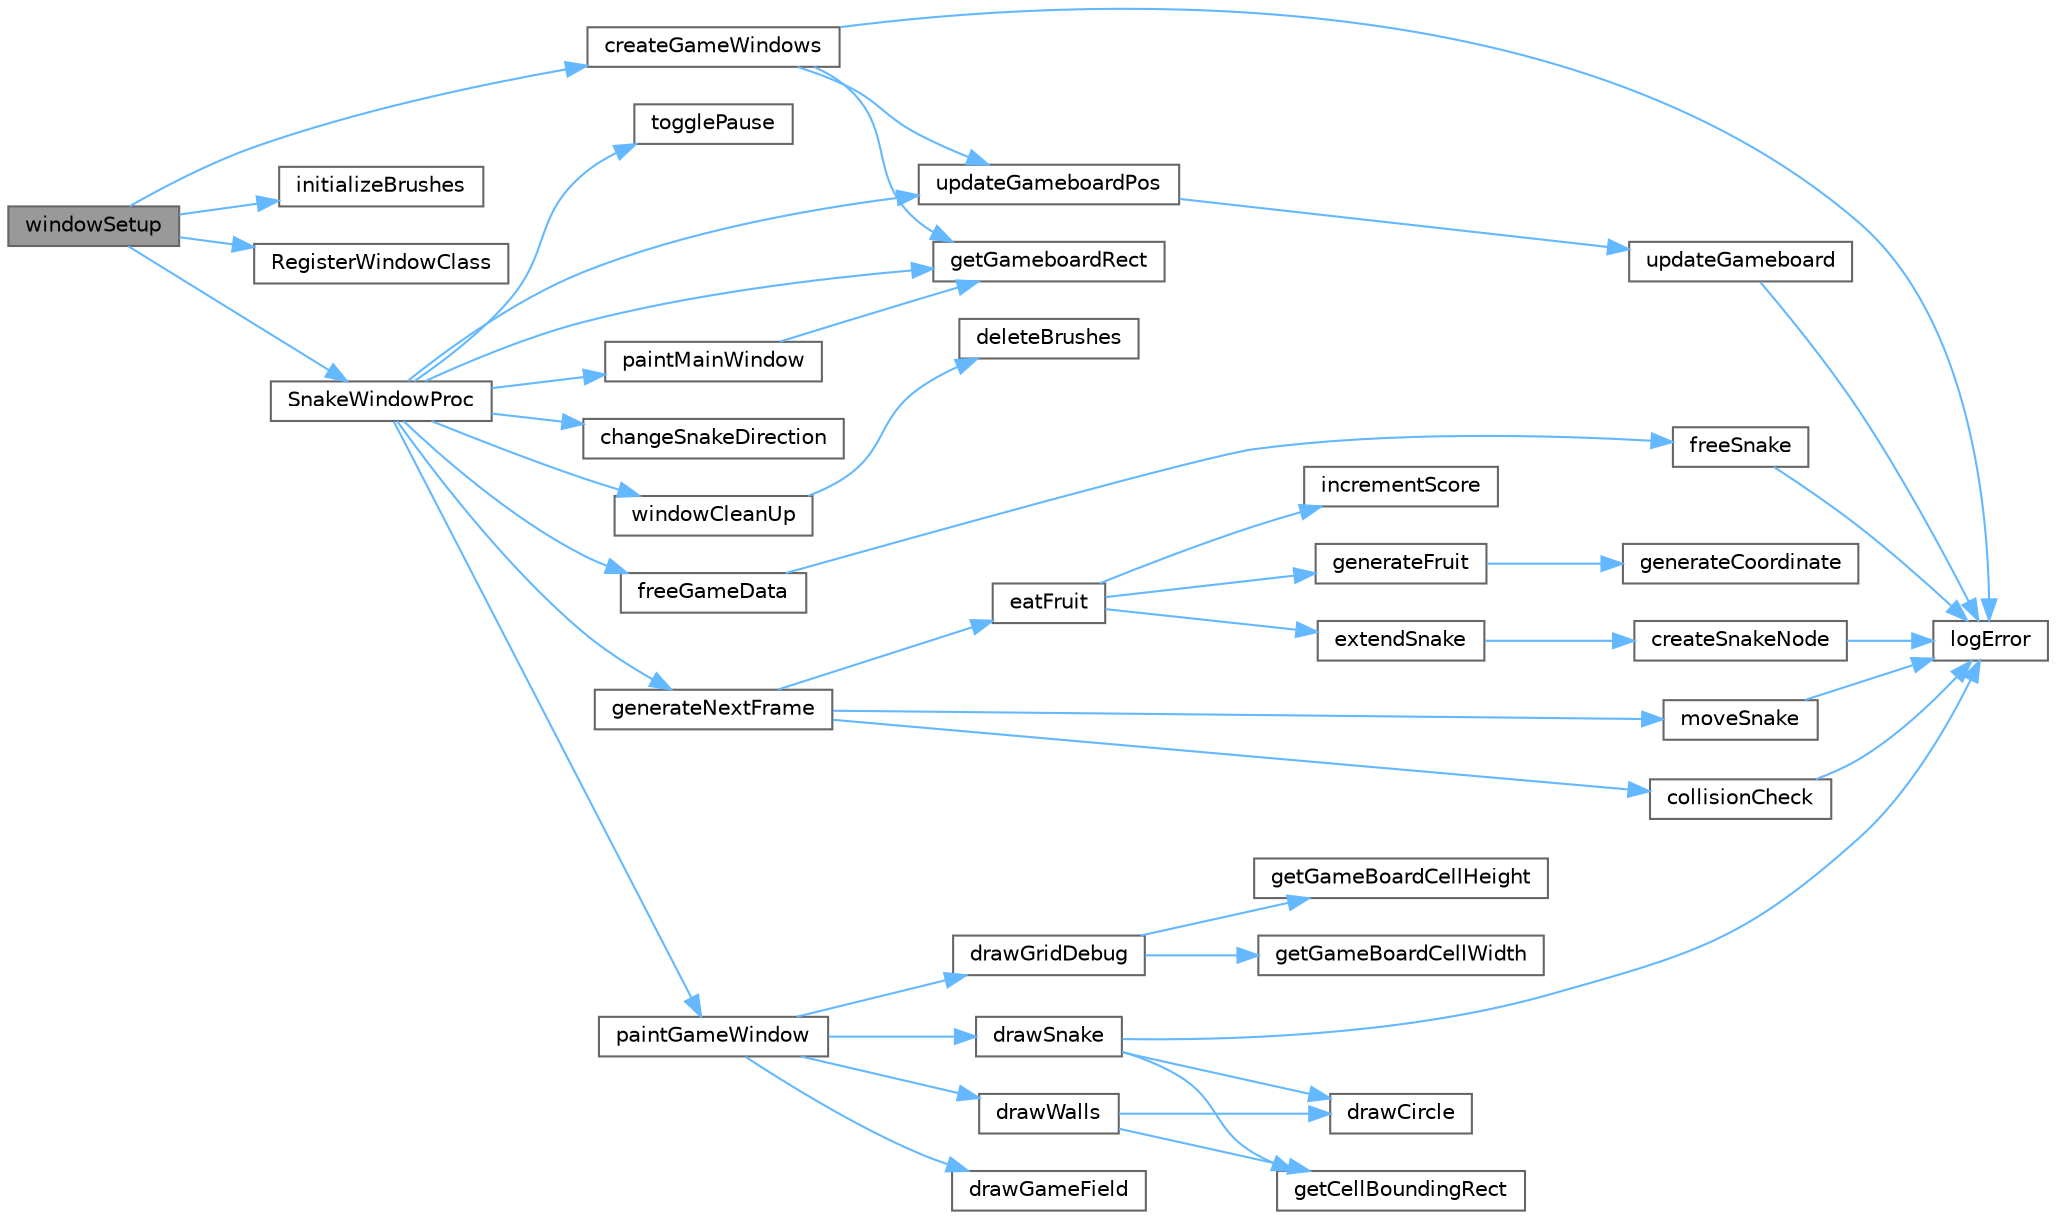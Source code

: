 digraph "windowSetup"
{
 // LATEX_PDF_SIZE
  bgcolor="transparent";
  edge [fontname=Helvetica,fontsize=10,labelfontname=Helvetica,labelfontsize=10];
  node [fontname=Helvetica,fontsize=10,shape=box,height=0.2,width=0.4];
  rankdir="LR";
  Node1 [id="Node000001",label="windowSetup",height=0.2,width=0.4,color="gray40", fillcolor="grey60", style="filled", fontcolor="black",tooltip="Initializes all window-related resources for the Snake game."];
  Node1 -> Node2 [id="edge1_Node000001_Node000002",color="steelblue1",style="solid",tooltip=" "];
  Node2 [id="Node000002",label="createGameWindows",height=0.2,width=0.4,color="grey40", fillcolor="white", style="filled",URL="$group___window_functions.html#ga6ce1ee075a0fcf48b72efdedf9a01fbb",tooltip="Creates the main application window and the embedded game window."];
  Node2 -> Node3 [id="edge2_Node000002_Node000003",color="steelblue1",style="solid",tooltip=" "];
  Node3 [id="Node000003",label="getGameboardRect",height=0.2,width=0.4,color="grey40", fillcolor="white", style="filled",URL="$game_8h.html#a2ababa273e065db1ae8f1d6d61196648",tooltip="Returns a copy of the current game board rectangle."];
  Node2 -> Node4 [id="edge3_Node000002_Node000004",color="steelblue1",style="solid",tooltip=" "];
  Node4 [id="Node000004",label="logError",height=0.2,width=0.4,color="grey40", fillcolor="white", style="filled",URL="$log_8h.html#abffc9c4b5f632e2b040e35c869bb0f00",tooltip=" "];
  Node2 -> Node5 [id="edge4_Node000002_Node000005",color="steelblue1",style="solid",tooltip=" "];
  Node5 [id="Node000005",label="updateGameboardPos",height=0.2,width=0.4,color="grey40", fillcolor="white", style="filled",URL="$group___window_functions.html#gacb8fa044343ee3a0009d6f18f667bc83",tooltip="Updates the position and dimensions of the game board within the main window."];
  Node5 -> Node6 [id="edge5_Node000005_Node000006",color="steelblue1",style="solid",tooltip=" "];
  Node6 [id="Node000006",label="updateGameboard",height=0.2,width=0.4,color="grey40", fillcolor="white", style="filled",URL="$game_8h.html#ae4f6990e32738aa25167cd52626b33ff",tooltip="Updates the game board's pixel dimensions and cell sizes."];
  Node6 -> Node4 [id="edge6_Node000006_Node000004",color="steelblue1",style="solid",tooltip=" "];
  Node1 -> Node7 [id="edge7_Node000001_Node000007",color="steelblue1",style="solid",tooltip=" "];
  Node7 [id="Node000007",label="initializeBrushes",height=0.2,width=0.4,color="grey40", fillcolor="white", style="filled",URL="$group___window_functions.html#ga46aff8336ea2ca48d350e0ac5700ab3f",tooltip="Initializes GDI brushes used for rendering the Snake game."];
  Node1 -> Node8 [id="edge8_Node000001_Node000008",color="steelblue1",style="solid",tooltip=" "];
  Node8 [id="Node000008",label="RegisterWindowClass",height=0.2,width=0.4,color="grey40", fillcolor="white", style="filled",URL="$group___window_functions.html#ga1106a7d31007198c97058471e7870730",tooltip="Registers a custom window class with the Windows API."];
  Node1 -> Node9 [id="edge9_Node000001_Node000009",color="steelblue1",style="solid",tooltip=" "];
  Node9 [id="Node000009",label="SnakeWindowProc",height=0.2,width=0.4,color="grey40", fillcolor="white", style="filled",URL="$group___window_functions.html#ga811935f19b01d8c5fee37982d7ca4595",tooltip="Main window procedure for handling Win32 messages."];
  Node9 -> Node10 [id="edge10_Node000009_Node000010",color="steelblue1",style="solid",tooltip=" "];
  Node10 [id="Node000010",label="changeSnakeDirection",height=0.2,width=0.4,color="grey40", fillcolor="white", style="filled",URL="$game_8h.html#a89b64f32be1ee5f6a6e5571de8d25fe9",tooltip="Updates the snake's movement direction."];
  Node9 -> Node11 [id="edge11_Node000009_Node000011",color="steelblue1",style="solid",tooltip=" "];
  Node11 [id="Node000011",label="freeGameData",height=0.2,width=0.4,color="grey40", fillcolor="white", style="filled",URL="$game_8h.html#a1a850aa496d6be99d97c0cfea8da7ff4",tooltip="Frees all dynamically allocated game data."];
  Node11 -> Node12 [id="edge12_Node000011_Node000012",color="steelblue1",style="solid",tooltip=" "];
  Node12 [id="Node000012",label="freeSnake",height=0.2,width=0.4,color="grey40", fillcolor="white", style="filled",URL="$game_8h.html#a0e1a86b1ba633c884be91c635ca56846",tooltip="Frees all dynamically allocated snake nodes."];
  Node12 -> Node4 [id="edge13_Node000012_Node000004",color="steelblue1",style="solid",tooltip=" "];
  Node9 -> Node13 [id="edge14_Node000009_Node000013",color="steelblue1",style="solid",tooltip=" "];
  Node13 [id="Node000013",label="generateNextFrame",height=0.2,width=0.4,color="grey40", fillcolor="white", style="filled",URL="$game_8h.html#ae627a21af3ef21e7e37fa1a8cfe9d495",tooltip="Advances the game state by one frame."];
  Node13 -> Node14 [id="edge15_Node000013_Node000014",color="steelblue1",style="solid",tooltip=" "];
  Node14 [id="Node000014",label="collisionCheck",height=0.2,width=0.4,color="grey40", fillcolor="white", style="filled",URL="$game_8h.html#a1682ee2852ca73e794aff8b1e49de4e9",tooltip="Checks for collisions at the snake's current head position."];
  Node14 -> Node4 [id="edge16_Node000014_Node000004",color="steelblue1",style="solid",tooltip=" "];
  Node13 -> Node15 [id="edge17_Node000013_Node000015",color="steelblue1",style="solid",tooltip=" "];
  Node15 [id="Node000015",label="eatFruit",height=0.2,width=0.4,color="grey40", fillcolor="white", style="filled",URL="$game_8h.html#abeea9fe843a5af1accb359cfd2349345",tooltip="Handles logic for when the snake eats a fruit."];
  Node15 -> Node16 [id="edge18_Node000015_Node000016",color="steelblue1",style="solid",tooltip=" "];
  Node16 [id="Node000016",label="extendSnake",height=0.2,width=0.4,color="grey40", fillcolor="white", style="filled",URL="$game_8h.html#ae2959c6a6ec64a7cd7a8896a71198012",tooltip="Extends the snake by adding a new segment to its tail."];
  Node16 -> Node17 [id="edge19_Node000016_Node000017",color="steelblue1",style="solid",tooltip=" "];
  Node17 [id="Node000017",label="createSnakeNode",height=0.2,width=0.4,color="grey40", fillcolor="white", style="filled",URL="$game_8h.html#ac97da498ccc12baee382cf231edada1c",tooltip="Allocates and initializes a new SnakeNode based on a configuration template."];
  Node17 -> Node4 [id="edge20_Node000017_Node000004",color="steelblue1",style="solid",tooltip=" "];
  Node15 -> Node18 [id="edge21_Node000015_Node000018",color="steelblue1",style="solid",tooltip=" "];
  Node18 [id="Node000018",label="generateFruit",height=0.2,width=0.4,color="grey40", fillcolor="white", style="filled",URL="$game_8h.html#abaac5c91225b5630ce59c309c28425d7",tooltip="Generates a new fruit at a random coordinate on the grid."];
  Node18 -> Node19 [id="edge22_Node000018_Node000019",color="steelblue1",style="solid",tooltip=" "];
  Node19 [id="Node000019",label="generateCoordinate",height=0.2,width=0.4,color="grey40", fillcolor="white", style="filled",URL="$game_8h.html#a7d83f15d19a9dbbebbc6697d68b9b150",tooltip="Generates a random grid coordinate that does not overlap with the snake's head or a wall."];
  Node15 -> Node20 [id="edge23_Node000015_Node000020",color="steelblue1",style="solid",tooltip=" "];
  Node20 [id="Node000020",label="incrementScore",height=0.2,width=0.4,color="grey40", fillcolor="white", style="filled",URL="$game_8h.html#abf71da19654f6e171ea3db9167aadab0",tooltip="Increases the player's score."];
  Node13 -> Node21 [id="edge24_Node000013_Node000021",color="steelblue1",style="solid",tooltip=" "];
  Node21 [id="Node000021",label="moveSnake",height=0.2,width=0.4,color="grey40", fillcolor="white", style="filled",URL="$game_8h.html#a15d2e90d074c146089c35decc4e9e680",tooltip="Updates the snake's position on the grid based on its current direction."];
  Node21 -> Node4 [id="edge25_Node000021_Node000004",color="steelblue1",style="solid",tooltip=" "];
  Node9 -> Node3 [id="edge26_Node000009_Node000003",color="steelblue1",style="solid",tooltip=" "];
  Node9 -> Node22 [id="edge27_Node000009_Node000022",color="steelblue1",style="solid",tooltip=" "];
  Node22 [id="Node000022",label="paintGameWindow",height=0.2,width=0.4,color="grey40", fillcolor="white", style="filled",URL="$group___window_functions.html#ga2bae1bfb9446cacc9ca4a3ab7b62f0ab",tooltip="Handles painting of the game window and its visual elements."];
  Node22 -> Node23 [id="edge28_Node000022_Node000023",color="steelblue1",style="solid",tooltip=" "];
  Node23 [id="Node000023",label="drawGameField",height=0.2,width=0.4,color="grey40", fillcolor="white", style="filled",URL="$group___window_functions.html#gae4a6093d3ed9fe2d19b715a1ef414537",tooltip="Draws the background field of the game area."];
  Node22 -> Node24 [id="edge29_Node000022_Node000024",color="steelblue1",style="solid",tooltip=" "];
  Node24 [id="Node000024",label="drawGridDebug",height=0.2,width=0.4,color="grey40", fillcolor="white", style="filled",URL="$group___window_functions.html#gab96e4f02e147e294c4080b672c24619c",tooltip="Draws grid lines over the game field for debugging purposes."];
  Node24 -> Node25 [id="edge30_Node000024_Node000025",color="steelblue1",style="solid",tooltip=" "];
  Node25 [id="Node000025",label="getGameBoardCellHeight",height=0.2,width=0.4,color="grey40", fillcolor="white", style="filled",URL="$game_8h.html#a842d22e1f587fb125bcb607dea789305",tooltip="Retrieves the height of a single game grid cell, in pixels."];
  Node24 -> Node26 [id="edge31_Node000024_Node000026",color="steelblue1",style="solid",tooltip=" "];
  Node26 [id="Node000026",label="getGameBoardCellWidth",height=0.2,width=0.4,color="grey40", fillcolor="white", style="filled",URL="$game_8h.html#ace9eeb73c501fc59babdaf44c61547db",tooltip="Retrieves the width of a single game grid cell, in pixels."];
  Node22 -> Node27 [id="edge32_Node000022_Node000027",color="steelblue1",style="solid",tooltip=" "];
  Node27 [id="Node000027",label="drawSnake",height=0.2,width=0.4,color="grey40", fillcolor="white", style="filled",URL="$group___window_functions.html#ga45d16552374223d51654a03ede375f53",tooltip="Draws the snake on the game board."];
  Node27 -> Node28 [id="edge33_Node000027_Node000028",color="steelblue1",style="solid",tooltip=" "];
  Node28 [id="Node000028",label="drawCircle",height=0.2,width=0.4,color="grey40", fillcolor="white", style="filled",URL="$group___window_functions.html#ga780440fb7f4d2e77d6b80c8c74e29f3a",tooltip="Draws a filled circle within a specified rectangle."];
  Node27 -> Node29 [id="edge34_Node000027_Node000029",color="steelblue1",style="solid",tooltip=" "];
  Node29 [id="Node000029",label="getCellBoundingRect",height=0.2,width=0.4,color="grey40", fillcolor="white", style="filled",URL="$game_8h.html#a7117124fbaf762abf4be4642f951b604",tooltip="Calculates the pixel boundaries of a specific grid cell."];
  Node27 -> Node4 [id="edge35_Node000027_Node000004",color="steelblue1",style="solid",tooltip=" "];
  Node22 -> Node30 [id="edge36_Node000022_Node000030",color="steelblue1",style="solid",tooltip=" "];
  Node30 [id="Node000030",label="drawWalls",height=0.2,width=0.4,color="grey40", fillcolor="white", style="filled",URL="$group___window_functions.html#ga96a7debeef8c911842cd5c5db32e9712",tooltip="Draws the perimeter walls around the game grid."];
  Node30 -> Node28 [id="edge37_Node000030_Node000028",color="steelblue1",style="solid",tooltip=" "];
  Node30 -> Node29 [id="edge38_Node000030_Node000029",color="steelblue1",style="solid",tooltip=" "];
  Node9 -> Node31 [id="edge39_Node000009_Node000031",color="steelblue1",style="solid",tooltip=" "];
  Node31 [id="Node000031",label="paintMainWindow",height=0.2,width=0.4,color="grey40", fillcolor="white", style="filled",URL="$group___window_functions.html#gaea703ffa2271f5dcfc30971fb6d3f24f",tooltip="Handles painting of the main window background and title text."];
  Node31 -> Node3 [id="edge40_Node000031_Node000003",color="steelblue1",style="solid",tooltip=" "];
  Node9 -> Node32 [id="edge41_Node000009_Node000032",color="steelblue1",style="solid",tooltip=" "];
  Node32 [id="Node000032",label="togglePause",height=0.2,width=0.4,color="grey40", fillcolor="white", style="filled",URL="$game_8h.html#ad3f47bf90c3a037d97acaacd2a3e8b7c",tooltip="Toggles the game's pause state."];
  Node9 -> Node5 [id="edge42_Node000009_Node000005",color="steelblue1",style="solid",tooltip=" "];
  Node9 -> Node33 [id="edge43_Node000009_Node000033",color="steelblue1",style="solid",tooltip=" "];
  Node33 [id="Node000033",label="windowCleanUp",height=0.2,width=0.4,color="grey40", fillcolor="white", style="filled",URL="$group___window_functions.html#gaf317e81bbf9b8b60f907431f0bed1a01",tooltip="Releases all window-related graphical resources."];
  Node33 -> Node34 [id="edge44_Node000033_Node000034",color="steelblue1",style="solid",tooltip=" "];
  Node34 [id="Node000034",label="deleteBrushes",height=0.2,width=0.4,color="grey40", fillcolor="white", style="filled",URL="$group___window_functions.html#gaf0f2903f685ce48a57476e6419db86f6",tooltip="Deletes all GDI brushes used for rendering the Snake game."];
}
